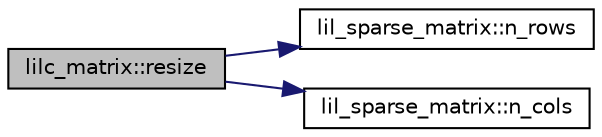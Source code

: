 digraph G
{
  edge [fontname="Helvetica",fontsize="10",labelfontname="Helvetica",labelfontsize="10"];
  node [fontname="Helvetica",fontsize="10",shape=record];
  rankdir="LR";
  Node1 [label="lilc_matrix::resize",height=0.2,width=0.4,color="black", fillcolor="grey75", style="filled" fontcolor="black"];
  Node1 -> Node2 [color="midnightblue",fontsize="10",style="solid",fontname="Helvetica"];
  Node2 [label="lil_sparse_matrix::n_rows",height=0.2,width=0.4,color="black", fillcolor="white", style="filled",URL="$classlil__sparse__matrix.html#a29e9ea5f7c8a9fca9029a91b39c592e0"];
  Node1 -> Node3 [color="midnightblue",fontsize="10",style="solid",fontname="Helvetica"];
  Node3 [label="lil_sparse_matrix::n_cols",height=0.2,width=0.4,color="black", fillcolor="white", style="filled",URL="$classlil__sparse__matrix.html#ac88631204bcf7c9a223fb082a7d0cd3d"];
}
